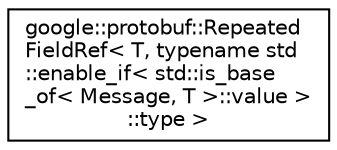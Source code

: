 digraph "类继承关系图"
{
 // LATEX_PDF_SIZE
  edge [fontname="Helvetica",fontsize="10",labelfontname="Helvetica",labelfontsize="10"];
  node [fontname="Helvetica",fontsize="10",shape=record];
  rankdir="LR";
  Node0 [label="google::protobuf::Repeated\lFieldRef\< T, typename std\l::enable_if\< std::is_base\l_of\< Message, T \>::value \>\l::type \>",height=0.2,width=0.4,color="black", fillcolor="white", style="filled",URL="$classgoogle_1_1protobuf_1_1RepeatedFieldRef_3_01T_00_01typename_01std_1_1enable__if_3_01std_1_1ib218d520805b655e7c99a48c5bbfabf9.html",tooltip=" "];
}
